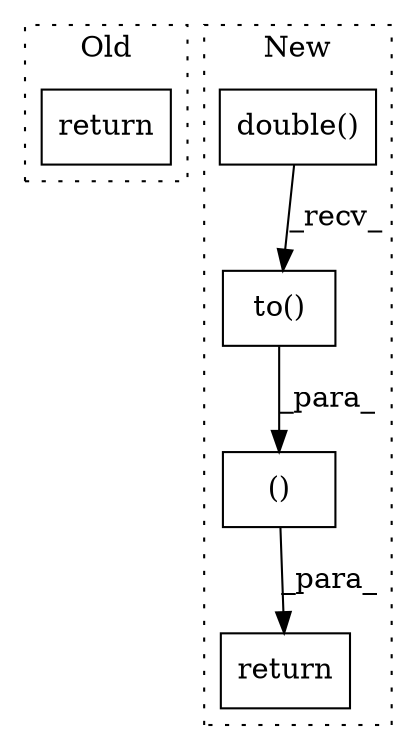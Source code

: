 digraph G {
subgraph cluster0 {
1 [label="return" a="93" s="5909" l="7" shape="box"];
label = "Old";
style="dotted";
}
subgraph cluster1 {
2 [label="double()" a="75" s="4502" l="10" shape="box"];
3 [label="return" a="93" s="6201" l="7" shape="box"];
4 [label="to()" a="75" s="6270" l="30" shape="box"];
5 [label="()" a="54" s="6256" l="152" shape="box"];
label = "New";
style="dotted";
}
2 -> 4 [label="_recv_"];
4 -> 5 [label="_para_"];
5 -> 3 [label="_para_"];
}